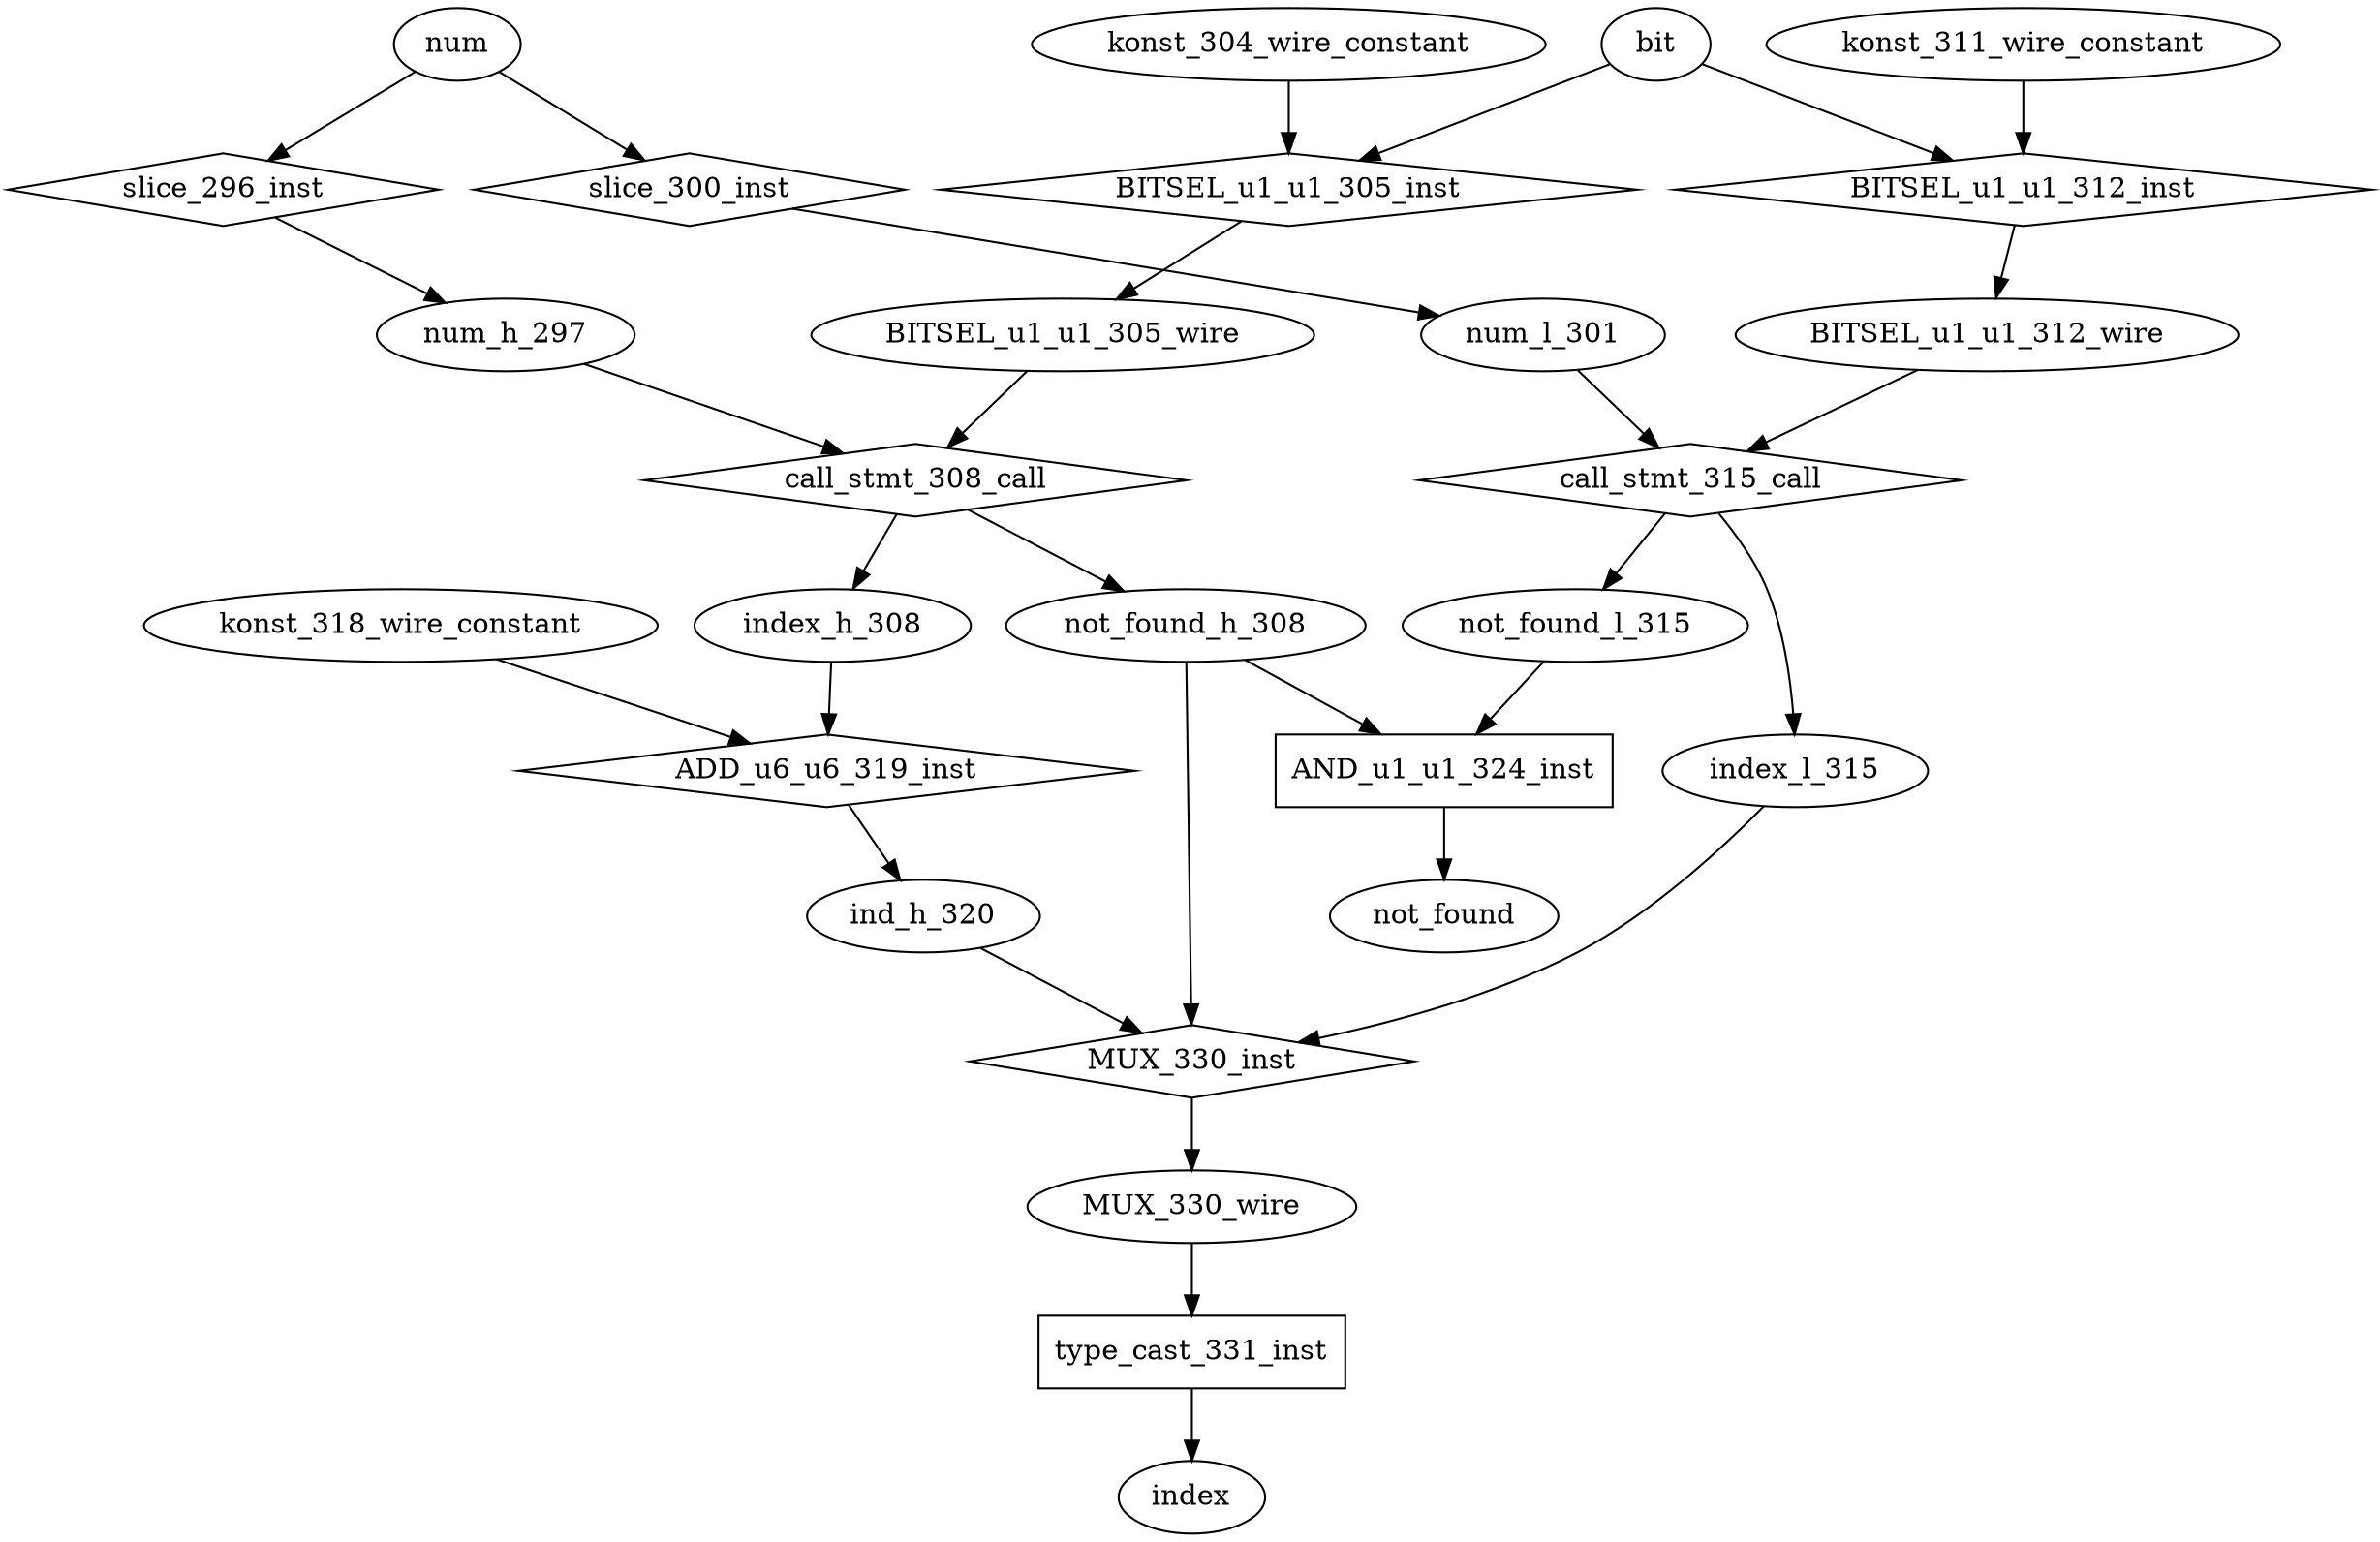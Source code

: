 digraph data_path {
  BITSEL_u1_u1_305_wire [shape=ellipse];
  BITSEL_u1_u1_312_wire [shape=ellipse];
  MUX_330_wire [shape=ellipse];
  ind_h_320 [shape=ellipse];
  index_h_308 [shape=ellipse];
  index_l_315 [shape=ellipse];
  konst_304_wire_constant [shape=ellipse];
  konst_311_wire_constant [shape=ellipse];
  konst_318_wire_constant [shape=ellipse];
  not_found_h_308 [shape=ellipse];
  not_found_l_315 [shape=ellipse];
  num_h_297 [shape=ellipse];
  num_l_301 [shape=ellipse];
  ADD_u6_u6_319_inst [shape=diamond];
index_h_308  -> ADD_u6_u6_319_inst;
konst_318_wire_constant  -> ADD_u6_u6_319_inst;
ADD_u6_u6_319_inst -> ind_h_320;
  AND_u1_u1_324_inst [shape=rectangle];
not_found_h_308  -> AND_u1_u1_324_inst;
not_found_l_315  -> AND_u1_u1_324_inst;
AND_u1_u1_324_inst -> not_found;
  BITSEL_u1_u1_305_inst [shape=diamond];
bit  -> BITSEL_u1_u1_305_inst;
konst_304_wire_constant  -> BITSEL_u1_u1_305_inst;
BITSEL_u1_u1_305_inst -> BITSEL_u1_u1_305_wire;
  BITSEL_u1_u1_312_inst [shape=diamond];
bit  -> BITSEL_u1_u1_312_inst;
konst_311_wire_constant  -> BITSEL_u1_u1_312_inst;
BITSEL_u1_u1_312_inst -> BITSEL_u1_u1_312_wire;
  MUX_330_inst [shape=diamond];
not_found_h_308  -> MUX_330_inst;
index_l_315  -> MUX_330_inst;
ind_h_320  -> MUX_330_inst;
MUX_330_inst -> MUX_330_wire;
  call_stmt_308_call [shape=diamond];
num_h_297  -> call_stmt_308_call;
BITSEL_u1_u1_305_wire  -> call_stmt_308_call;
call_stmt_308_call -> index_h_308;
call_stmt_308_call -> not_found_h_308;
  call_stmt_315_call [shape=diamond];
num_l_301  -> call_stmt_315_call;
BITSEL_u1_u1_312_wire  -> call_stmt_315_call;
call_stmt_315_call -> index_l_315;
call_stmt_315_call -> not_found_l_315;
  slice_296_inst [shape=diamond];
num  -> slice_296_inst;
slice_296_inst -> num_h_297;
  slice_300_inst [shape=diamond];
num  -> slice_300_inst;
slice_300_inst -> num_l_301;
  type_cast_331_inst [shape=rectangle];
MUX_330_wire  -> type_cast_331_inst;
type_cast_331_inst -> index;
}
